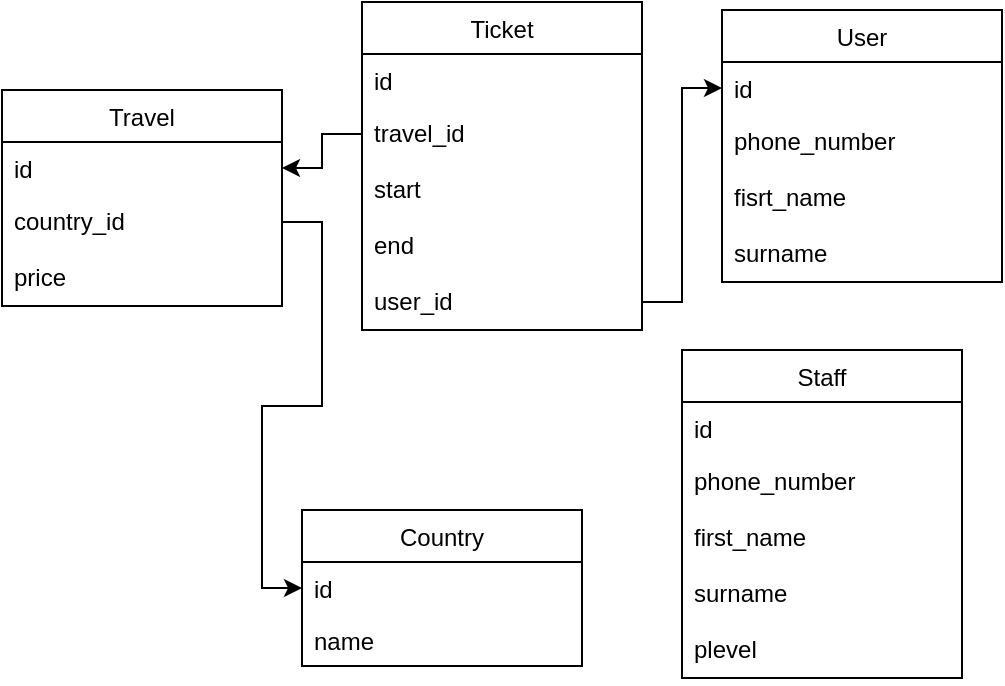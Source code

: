 <mxfile version="20.5.1" type="device"><diagram id="Ulc002I4-CXRg7rzfWcE" name="Страница 1"><mxGraphModel dx="1634" dy="820" grid="1" gridSize="10" guides="1" tooltips="1" connect="1" arrows="1" fold="1" page="1" pageScale="1" pageWidth="827" pageHeight="1169" math="0" shadow="0"><root><mxCell id="0"/><mxCell id="1" parent="0"/><mxCell id="hzGDxLUB0dOeA8XzOo1Z-1" value="Country" style="swimlane;fontStyle=0;childLayout=stackLayout;horizontal=1;startSize=26;fillColor=none;horizontalStack=0;resizeParent=1;resizeParentMax=0;resizeLast=0;collapsible=1;marginBottom=0;rounded=0;sketch=0;swimlaneLine=1;shadow=0;glass=0;" parent="1" vertex="1"><mxGeometry x="180" y="400" width="140" height="78" as="geometry"/></mxCell><mxCell id="hzGDxLUB0dOeA8XzOo1Z-2" value="id" style="text;strokeColor=none;fillColor=none;align=left;verticalAlign=top;spacingLeft=4;spacingRight=4;overflow=hidden;rotatable=0;points=[[0,0.5],[1,0.5]];portConstraint=eastwest;swimlaneLine=1;shadow=0;sketch=0;" parent="hzGDxLUB0dOeA8XzOo1Z-1" vertex="1"><mxGeometry y="26" width="140" height="26" as="geometry"/></mxCell><mxCell id="hzGDxLUB0dOeA8XzOo1Z-3" value="name" style="text;strokeColor=none;fillColor=none;align=left;verticalAlign=top;spacingLeft=4;spacingRight=4;overflow=hidden;rotatable=0;points=[[0,0.5],[1,0.5]];portConstraint=eastwest;rounded=1;sketch=0;swimlaneLine=1;shadow=0;" parent="hzGDxLUB0dOeA8XzOo1Z-1" vertex="1"><mxGeometry y="52" width="140" height="26" as="geometry"/></mxCell><mxCell id="hzGDxLUB0dOeA8XzOo1Z-4" value="User" style="swimlane;fontStyle=0;childLayout=stackLayout;horizontal=1;startSize=26;fillColor=none;horizontalStack=0;resizeParent=1;resizeParentMax=0;resizeLast=0;collapsible=1;marginBottom=0;verticalAlign=middle;rounded=0;swimlaneLine=1;shadow=0;sketch=0;glass=0;" parent="1" vertex="1"><mxGeometry x="390" y="150" width="140" height="136" as="geometry"/></mxCell><mxCell id="hzGDxLUB0dOeA8XzOo1Z-5" value="id" style="text;strokeColor=none;fillColor=none;align=left;verticalAlign=top;spacingLeft=4;spacingRight=4;overflow=hidden;rotatable=0;points=[[0,0.5],[1,0.5]];portConstraint=eastwest;swimlaneLine=1;shadow=0;sketch=0;" parent="hzGDxLUB0dOeA8XzOo1Z-4" vertex="1"><mxGeometry y="26" width="140" height="26" as="geometry"/></mxCell><mxCell id="hzGDxLUB0dOeA8XzOo1Z-6" value="phone_number" style="text;strokeColor=none;fillColor=none;align=left;verticalAlign=top;spacingLeft=4;spacingRight=4;overflow=hidden;rotatable=0;points=[[0,0.5],[1,0.5]];portConstraint=eastwest;swimlaneLine=1;shadow=0;sketch=0;" parent="hzGDxLUB0dOeA8XzOo1Z-4" vertex="1"><mxGeometry y="52" width="140" height="28" as="geometry"/></mxCell><mxCell id="hzGDxLUB0dOeA8XzOo1Z-7" value="fisrt_name" style="text;strokeColor=none;fillColor=none;align=left;verticalAlign=top;spacingLeft=4;spacingRight=4;overflow=hidden;rotatable=0;points=[[0,0.5],[1,0.5]];portConstraint=eastwest;swimlaneLine=1;shadow=0;sketch=0;" parent="hzGDxLUB0dOeA8XzOo1Z-4" vertex="1"><mxGeometry y="80" width="140" height="28" as="geometry"/></mxCell><mxCell id="hzGDxLUB0dOeA8XzOo1Z-8" value="surname" style="text;strokeColor=none;fillColor=none;align=left;verticalAlign=top;spacingLeft=4;spacingRight=4;overflow=hidden;rotatable=0;points=[[0,0.5],[1,0.5]];portConstraint=eastwest;swimlaneLine=1;shadow=0;sketch=0;" parent="hzGDxLUB0dOeA8XzOo1Z-4" vertex="1"><mxGeometry y="108" width="140" height="28" as="geometry"/></mxCell><mxCell id="hzGDxLUB0dOeA8XzOo1Z-9" value="Travel" style="swimlane;fontStyle=0;childLayout=stackLayout;horizontal=1;startSize=26;fillColor=none;horizontalStack=0;resizeParent=1;resizeParentMax=0;resizeLast=0;collapsible=1;marginBottom=0;verticalAlign=middle;rounded=0;swimlaneLine=1;shadow=0;sketch=0;glass=0;" parent="1" vertex="1"><mxGeometry x="30" y="190" width="140" height="108" as="geometry"/></mxCell><mxCell id="hzGDxLUB0dOeA8XzOo1Z-10" value="id" style="text;strokeColor=none;fillColor=none;align=left;verticalAlign=top;spacingLeft=4;spacingRight=4;overflow=hidden;rotatable=0;points=[[0,0.5],[1,0.5]];portConstraint=eastwest;swimlaneLine=1;shadow=0;sketch=0;" parent="hzGDxLUB0dOeA8XzOo1Z-9" vertex="1"><mxGeometry y="26" width="140" height="26" as="geometry"/></mxCell><mxCell id="hzGDxLUB0dOeA8XzOo1Z-11" value="country_id" style="text;strokeColor=none;fillColor=none;align=left;verticalAlign=top;spacingLeft=4;spacingRight=4;overflow=hidden;rotatable=0;points=[[0,0.5],[1,0.5]];portConstraint=eastwest;swimlaneLine=1;shadow=0;sketch=0;" parent="hzGDxLUB0dOeA8XzOo1Z-9" vertex="1"><mxGeometry y="52" width="140" height="28" as="geometry"/></mxCell><mxCell id="hzGDxLUB0dOeA8XzOo1Z-13" value="price" style="text;strokeColor=none;fillColor=none;align=left;verticalAlign=top;spacingLeft=4;spacingRight=4;overflow=hidden;rotatable=0;points=[[0,0.5],[1,0.5]];portConstraint=eastwest;swimlaneLine=1;shadow=0;sketch=0;" parent="hzGDxLUB0dOeA8XzOo1Z-9" vertex="1"><mxGeometry y="80" width="140" height="28" as="geometry"/></mxCell><mxCell id="hzGDxLUB0dOeA8XzOo1Z-14" value="Ticket" style="swimlane;fontStyle=0;childLayout=stackLayout;horizontal=1;startSize=26;fillColor=none;horizontalStack=0;resizeParent=1;resizeParentMax=0;resizeLast=0;collapsible=1;marginBottom=0;verticalAlign=middle;rounded=0;swimlaneLine=1;shadow=0;sketch=0;glass=0;" parent="1" vertex="1"><mxGeometry x="210" y="146" width="140" height="164" as="geometry"/></mxCell><mxCell id="hzGDxLUB0dOeA8XzOo1Z-15" value="id" style="text;strokeColor=none;fillColor=none;align=left;verticalAlign=top;spacingLeft=4;spacingRight=4;overflow=hidden;rotatable=0;points=[[0,0.5],[1,0.5]];portConstraint=eastwest;swimlaneLine=1;shadow=0;sketch=0;" parent="hzGDxLUB0dOeA8XzOo1Z-14" vertex="1"><mxGeometry y="26" width="140" height="26" as="geometry"/></mxCell><mxCell id="hzGDxLUB0dOeA8XzOo1Z-16" value="travel_id" style="text;strokeColor=none;fillColor=none;align=left;verticalAlign=top;spacingLeft=4;spacingRight=4;overflow=hidden;rotatable=0;points=[[0,0.5],[1,0.5]];portConstraint=eastwest;swimlaneLine=1;shadow=0;sketch=0;" parent="hzGDxLUB0dOeA8XzOo1Z-14" vertex="1"><mxGeometry y="52" width="140" height="28" as="geometry"/></mxCell><mxCell id="hzGDxLUB0dOeA8XzOo1Z-17" value="start" style="text;strokeColor=none;fillColor=none;align=left;verticalAlign=top;spacingLeft=4;spacingRight=4;overflow=hidden;rotatable=0;points=[[0,0.5],[1,0.5]];portConstraint=eastwest;swimlaneLine=1;shadow=0;sketch=0;" parent="hzGDxLUB0dOeA8XzOo1Z-14" vertex="1"><mxGeometry y="80" width="140" height="28" as="geometry"/></mxCell><mxCell id="hzGDxLUB0dOeA8XzOo1Z-18" value="end" style="text;strokeColor=none;fillColor=none;align=left;verticalAlign=top;spacingLeft=4;spacingRight=4;overflow=hidden;rotatable=0;points=[[0,0.5],[1,0.5]];portConstraint=eastwest;swimlaneLine=1;shadow=0;sketch=0;" parent="hzGDxLUB0dOeA8XzOo1Z-14" vertex="1"><mxGeometry y="108" width="140" height="28" as="geometry"/></mxCell><mxCell id="hzGDxLUB0dOeA8XzOo1Z-19" value="user_id" style="text;strokeColor=none;fillColor=none;align=left;verticalAlign=top;spacingLeft=4;spacingRight=4;overflow=hidden;rotatable=0;points=[[0,0.5],[1,0.5]];portConstraint=eastwest;swimlaneLine=1;shadow=0;sketch=0;" parent="hzGDxLUB0dOeA8XzOo1Z-14" vertex="1"><mxGeometry y="136" width="140" height="28" as="geometry"/></mxCell><mxCell id="hzGDxLUB0dOeA8XzOo1Z-20" value="" style="edgeStyle=orthogonalEdgeStyle;rounded=0;orthogonalLoop=1;jettySize=auto;html=1;entryX=0;entryY=0.5;entryDx=0;entryDy=0;swimlaneLine=1;shadow=0;sketch=0;" parent="1" source="hzGDxLUB0dOeA8XzOo1Z-11" target="hzGDxLUB0dOeA8XzOo1Z-2" edge="1"><mxGeometry relative="1" as="geometry"/></mxCell><mxCell id="hzGDxLUB0dOeA8XzOo1Z-21" value="" style="edgeStyle=orthogonalEdgeStyle;rounded=0;orthogonalLoop=1;jettySize=auto;html=1;entryX=1;entryY=0.5;entryDx=0;entryDy=0;swimlaneLine=1;shadow=0;sketch=0;" parent="1" source="hzGDxLUB0dOeA8XzOo1Z-16" target="hzGDxLUB0dOeA8XzOo1Z-10" edge="1"><mxGeometry relative="1" as="geometry"/></mxCell><mxCell id="hzGDxLUB0dOeA8XzOo1Z-22" value="" style="edgeStyle=orthogonalEdgeStyle;rounded=0;orthogonalLoop=1;jettySize=auto;html=1;entryX=0;entryY=0.5;entryDx=0;entryDy=0;exitX=1;exitY=0.5;exitDx=0;exitDy=0;swimlaneLine=1;shadow=0;sketch=0;" parent="1" source="hzGDxLUB0dOeA8XzOo1Z-19" target="hzGDxLUB0dOeA8XzOo1Z-5" edge="1"><mxGeometry relative="1" as="geometry"/></mxCell><mxCell id="hzGDxLUB0dOeA8XzOo1Z-23" value="Staff" style="swimlane;fontStyle=0;childLayout=stackLayout;horizontal=1;startSize=26;fillColor=none;horizontalStack=0;resizeParent=1;resizeParentMax=0;resizeLast=0;collapsible=1;marginBottom=0;verticalAlign=middle;rounded=0;swimlaneLine=1;shadow=0;sketch=0;glass=0;" parent="1" vertex="1"><mxGeometry x="370" y="320" width="140" height="164" as="geometry"/></mxCell><mxCell id="hzGDxLUB0dOeA8XzOo1Z-24" value="id" style="text;strokeColor=none;fillColor=none;align=left;verticalAlign=top;spacingLeft=4;spacingRight=4;overflow=hidden;rotatable=0;points=[[0,0.5],[1,0.5]];portConstraint=eastwest;swimlaneLine=1;shadow=0;sketch=0;" parent="hzGDxLUB0dOeA8XzOo1Z-23" vertex="1"><mxGeometry y="26" width="140" height="26" as="geometry"/></mxCell><mxCell id="hzGDxLUB0dOeA8XzOo1Z-25" value="phone_number" style="text;strokeColor=none;fillColor=none;align=left;verticalAlign=top;spacingLeft=4;spacingRight=4;overflow=hidden;rotatable=0;points=[[0,0.5],[1,0.5]];portConstraint=eastwest;swimlaneLine=1;shadow=0;sketch=0;" parent="hzGDxLUB0dOeA8XzOo1Z-23" vertex="1"><mxGeometry y="52" width="140" height="28" as="geometry"/></mxCell><mxCell id="hzGDxLUB0dOeA8XzOo1Z-26" value="first_name" style="text;strokeColor=none;fillColor=none;align=left;verticalAlign=top;spacingLeft=4;spacingRight=4;overflow=hidden;rotatable=0;points=[[0,0.5],[1,0.5]];portConstraint=eastwest;swimlaneLine=1;shadow=0;sketch=0;" parent="hzGDxLUB0dOeA8XzOo1Z-23" vertex="1"><mxGeometry y="80" width="140" height="28" as="geometry"/></mxCell><mxCell id="hzGDxLUB0dOeA8XzOo1Z-27" value="surname" style="text;strokeColor=none;fillColor=none;align=left;verticalAlign=top;spacingLeft=4;spacingRight=4;overflow=hidden;rotatable=0;points=[[0,0.5],[1,0.5]];portConstraint=eastwest;swimlaneLine=1;shadow=0;sketch=0;" parent="hzGDxLUB0dOeA8XzOo1Z-23" vertex="1"><mxGeometry y="108" width="140" height="28" as="geometry"/></mxCell><mxCell id="hzGDxLUB0dOeA8XzOo1Z-28" value="plevel" style="text;strokeColor=none;fillColor=none;align=left;verticalAlign=top;spacingLeft=4;spacingRight=4;overflow=hidden;rotatable=0;points=[[0,0.5],[1,0.5]];portConstraint=eastwest;swimlaneLine=1;shadow=0;sketch=0;" parent="hzGDxLUB0dOeA8XzOo1Z-23" vertex="1"><mxGeometry y="136" width="140" height="28" as="geometry"/></mxCell></root></mxGraphModel></diagram></mxfile>